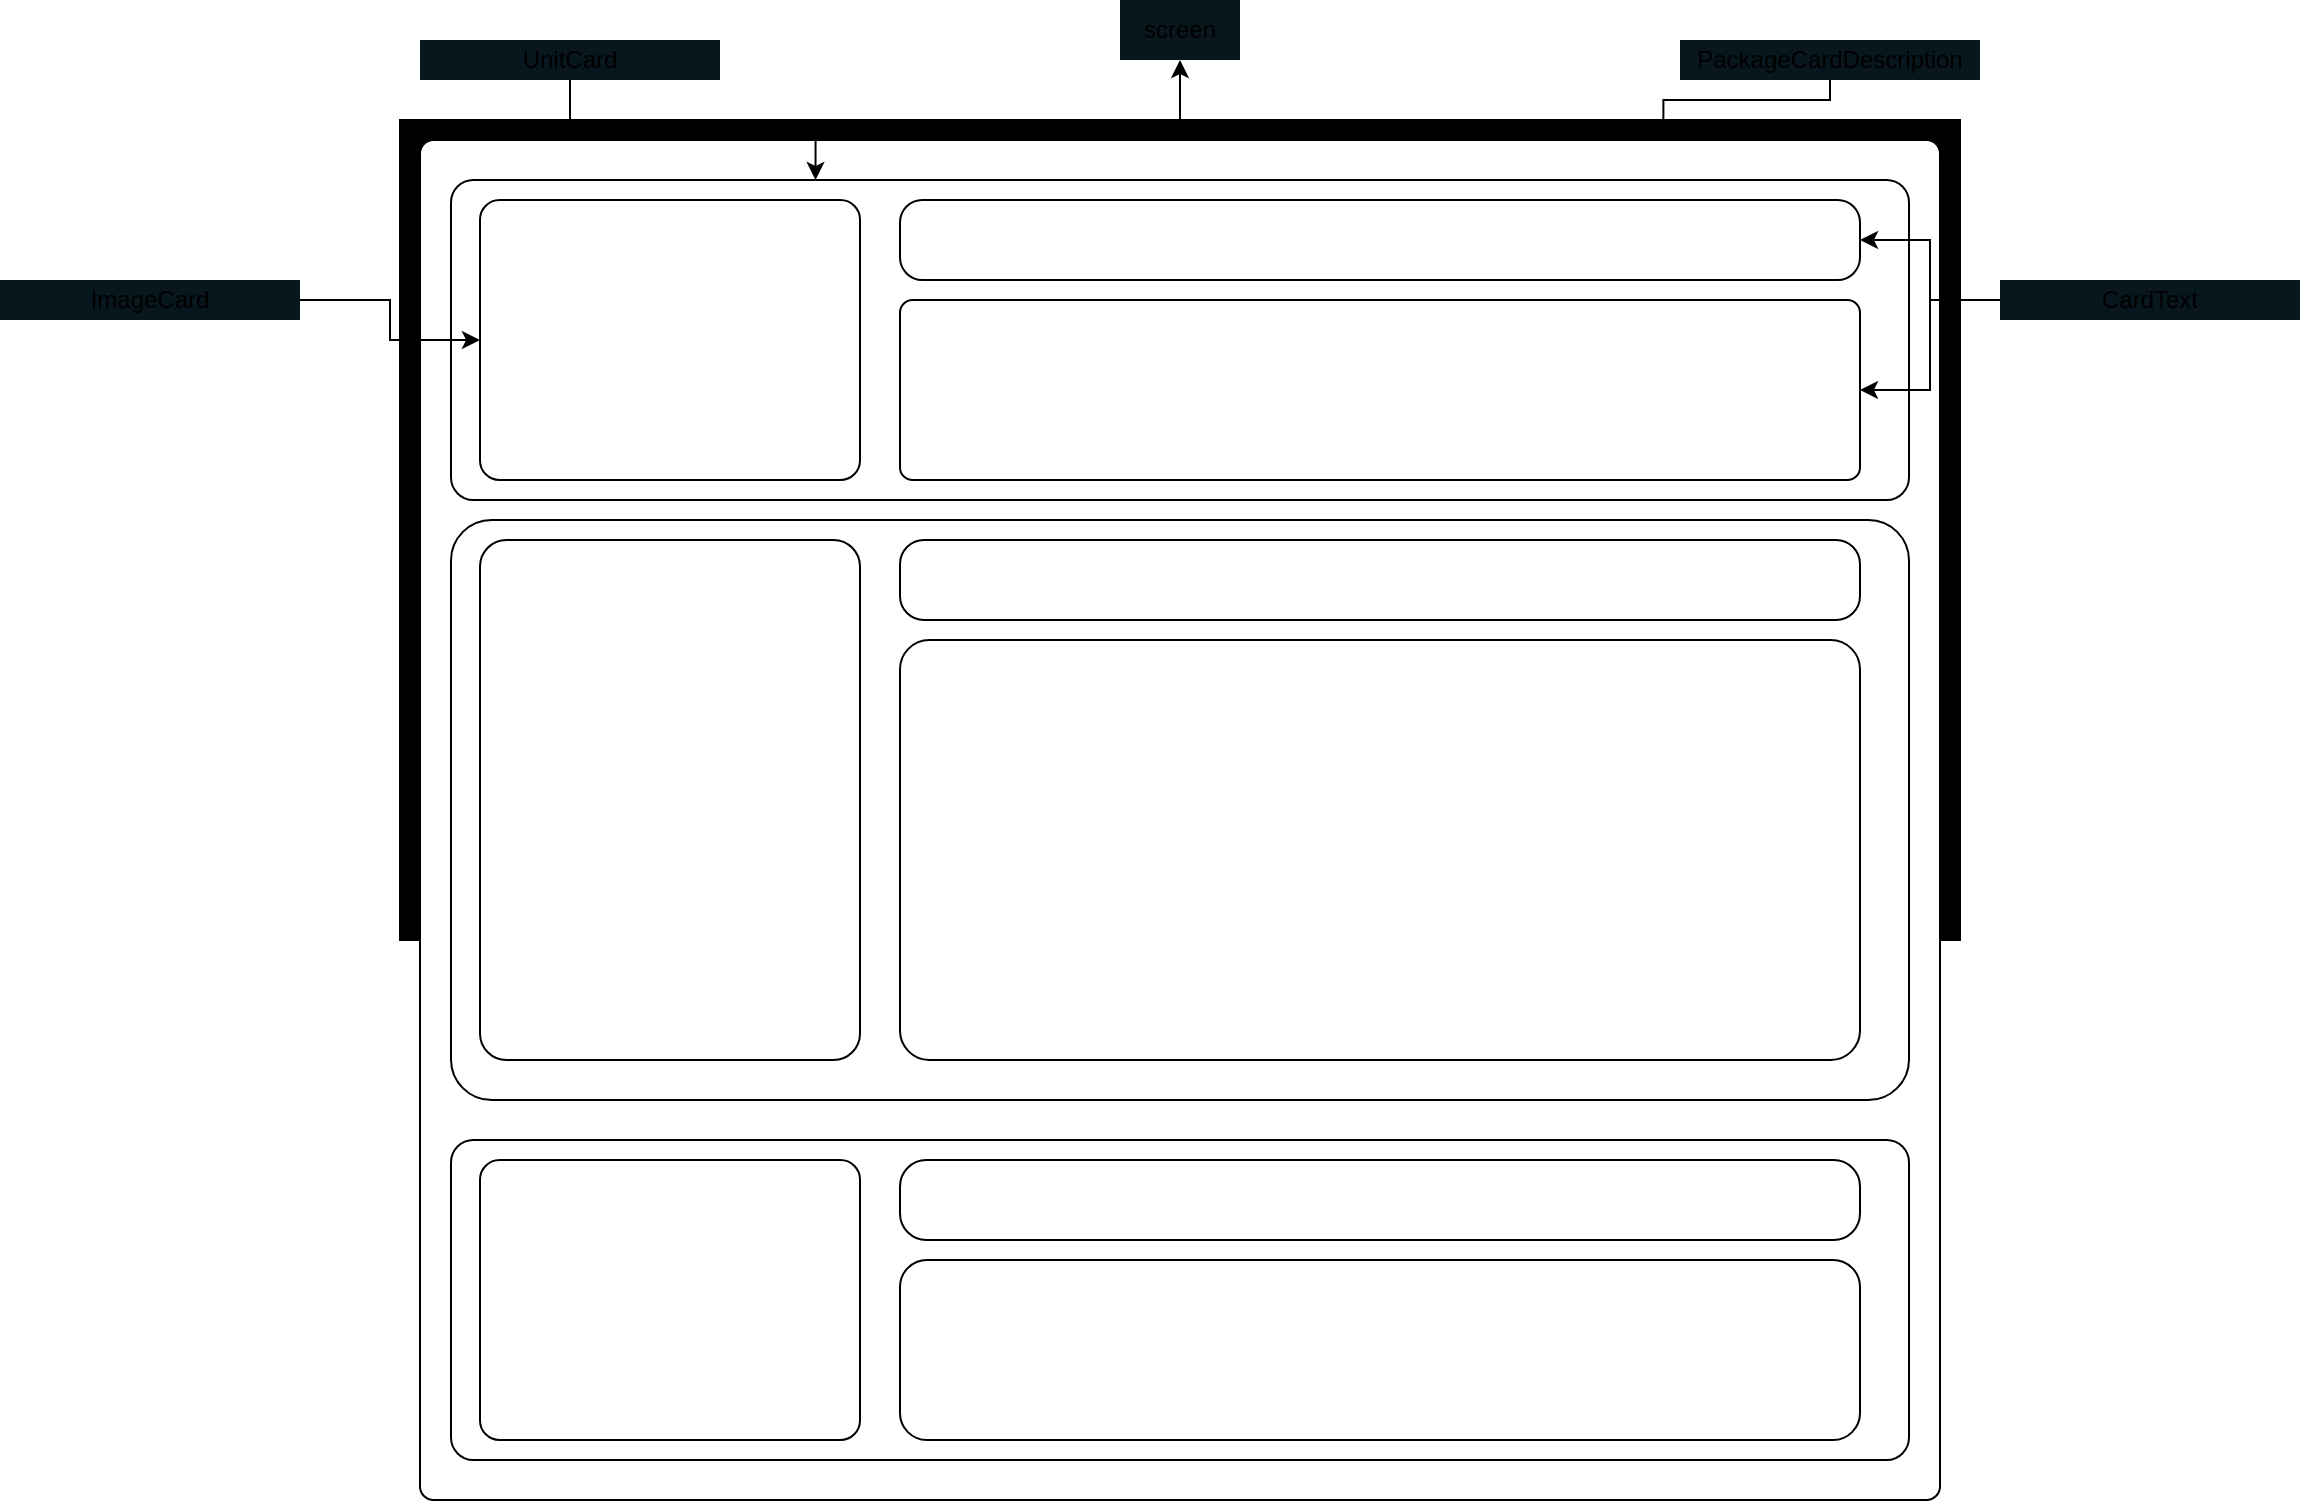 <mxfile version="21.2.8" type="device">
  <diagram name="Página-1" id="kYpK-UUNxIVd7ELNLC5e">
    <mxGraphModel dx="1980" dy="535" grid="1" gridSize="10" guides="1" tooltips="1" connect="1" arrows="1" fold="1" page="1" pageScale="1" pageWidth="827" pageHeight="1169" math="0" shadow="0">
      <root>
        <mxCell id="0" />
        <mxCell id="1" parent="0" />
        <mxCell id="QUuMtB_H9kEgkd_Vems0-22" style="edgeStyle=orthogonalEdgeStyle;rounded=0;orthogonalLoop=1;jettySize=auto;html=1;" edge="1" parent="1" source="QUuMtB_H9kEgkd_Vems0-3" target="QUuMtB_H9kEgkd_Vems0-21">
          <mxGeometry relative="1" as="geometry" />
        </mxCell>
        <mxCell id="QUuMtB_H9kEgkd_Vems0-3" value="" style="rounded=0;whiteSpace=wrap;html=1;fillColor=#00000;" vertex="1" parent="1">
          <mxGeometry x="20" y="70" width="780" height="410" as="geometry" />
        </mxCell>
        <mxCell id="QUuMtB_H9kEgkd_Vems0-4" value="" style="rounded=1;whiteSpace=wrap;html=1;arcSize=1;" vertex="1" parent="1">
          <mxGeometry x="30" y="80" width="760" height="680" as="geometry" />
        </mxCell>
        <mxCell id="QUuMtB_H9kEgkd_Vems0-5" value="" style="rounded=1;whiteSpace=wrap;html=1;arcSize=7;" vertex="1" parent="1">
          <mxGeometry x="45.5" y="100" width="729" height="160" as="geometry" />
        </mxCell>
        <mxCell id="QUuMtB_H9kEgkd_Vems0-7" value="" style="rounded=1;whiteSpace=wrap;html=1;arcSize=7;" vertex="1" parent="1">
          <mxGeometry x="60" y="110" width="190" height="140" as="geometry" />
        </mxCell>
        <mxCell id="QUuMtB_H9kEgkd_Vems0-8" value="" style="rounded=1;whiteSpace=wrap;html=1;arcSize=28;" vertex="1" parent="1">
          <mxGeometry x="270" y="110" width="480" height="40" as="geometry" />
        </mxCell>
        <mxCell id="QUuMtB_H9kEgkd_Vems0-9" value="" style="rounded=1;whiteSpace=wrap;html=1;arcSize=7;" vertex="1" parent="1">
          <mxGeometry x="270" y="160" width="480" height="90" as="geometry" />
        </mxCell>
        <mxCell id="QUuMtB_H9kEgkd_Vems0-10" value="" style="rounded=1;whiteSpace=wrap;html=1;arcSize=7;" vertex="1" parent="1">
          <mxGeometry x="45.5" y="270" width="729" height="290" as="geometry" />
        </mxCell>
        <mxCell id="QUuMtB_H9kEgkd_Vems0-12" value="" style="rounded=1;whiteSpace=wrap;html=1;arcSize=7;" vertex="1" parent="1">
          <mxGeometry x="60" y="280" width="190" height="260" as="geometry" />
        </mxCell>
        <mxCell id="QUuMtB_H9kEgkd_Vems0-13" value="" style="rounded=1;whiteSpace=wrap;html=1;arcSize=30;" vertex="1" parent="1">
          <mxGeometry x="270" y="280" width="480" height="40" as="geometry" />
        </mxCell>
        <mxCell id="QUuMtB_H9kEgkd_Vems0-14" value="" style="rounded=1;whiteSpace=wrap;html=1;arcSize=7;" vertex="1" parent="1">
          <mxGeometry x="270" y="330" width="480" height="210" as="geometry" />
        </mxCell>
        <mxCell id="QUuMtB_H9kEgkd_Vems0-15" value="" style="rounded=1;whiteSpace=wrap;html=1;arcSize=7;" vertex="1" parent="1">
          <mxGeometry x="45.5" y="580" width="729" height="160" as="geometry" />
        </mxCell>
        <mxCell id="QUuMtB_H9kEgkd_Vems0-17" value="" style="rounded=1;whiteSpace=wrap;html=1;arcSize=7;" vertex="1" parent="1">
          <mxGeometry x="60" y="590" width="190" height="140" as="geometry" />
        </mxCell>
        <mxCell id="QUuMtB_H9kEgkd_Vems0-18" value="" style="rounded=1;whiteSpace=wrap;html=1;arcSize=33;" vertex="1" parent="1">
          <mxGeometry x="270" y="590" width="480" height="40" as="geometry" />
        </mxCell>
        <mxCell id="QUuMtB_H9kEgkd_Vems0-19" value="" style="rounded=1;whiteSpace=wrap;html=1;arcSize=15;" vertex="1" parent="1">
          <mxGeometry x="270" y="640" width="480" height="90" as="geometry" />
        </mxCell>
        <mxCell id="QUuMtB_H9kEgkd_Vems0-21" value="screen" style="text;html=1;strokeColor=none;fillColor=#08161D;align=center;verticalAlign=middle;whiteSpace=wrap;rounded=0;" vertex="1" parent="1">
          <mxGeometry x="380" y="10" width="60" height="30" as="geometry" />
        </mxCell>
        <mxCell id="QUuMtB_H9kEgkd_Vems0-25" style="edgeStyle=orthogonalEdgeStyle;rounded=0;orthogonalLoop=1;jettySize=auto;html=1;exitX=0.5;exitY=1;exitDx=0;exitDy=0;entryX=0.818;entryY=-0.001;entryDx=0;entryDy=0;entryPerimeter=0;" edge="1" parent="1" source="QUuMtB_H9kEgkd_Vems0-23" target="QUuMtB_H9kEgkd_Vems0-4">
          <mxGeometry relative="1" as="geometry">
            <Array as="points">
              <mxPoint x="735" y="60" />
              <mxPoint x="652" y="60" />
            </Array>
          </mxGeometry>
        </mxCell>
        <mxCell id="QUuMtB_H9kEgkd_Vems0-23" value="PackageCardDescription" style="text;html=1;strokeColor=none;fillColor=#08161D;align=center;verticalAlign=middle;whiteSpace=wrap;rounded=0;" vertex="1" parent="1">
          <mxGeometry x="660" y="30" width="150" height="20" as="geometry" />
        </mxCell>
        <mxCell id="QUuMtB_H9kEgkd_Vems0-28" style="edgeStyle=orthogonalEdgeStyle;rounded=0;orthogonalLoop=1;jettySize=auto;html=1;exitX=0.5;exitY=1;exitDx=0;exitDy=0;entryX=0.25;entryY=0;entryDx=0;entryDy=0;" edge="1" parent="1" source="QUuMtB_H9kEgkd_Vems0-26" target="QUuMtB_H9kEgkd_Vems0-5">
          <mxGeometry relative="1" as="geometry" />
        </mxCell>
        <mxCell id="QUuMtB_H9kEgkd_Vems0-26" value="UnitCard" style="text;html=1;strokeColor=none;fillColor=#08161D;align=center;verticalAlign=middle;whiteSpace=wrap;rounded=0;" vertex="1" parent="1">
          <mxGeometry x="30" y="30" width="150" height="20" as="geometry" />
        </mxCell>
        <mxCell id="QUuMtB_H9kEgkd_Vems0-30" style="edgeStyle=orthogonalEdgeStyle;rounded=0;orthogonalLoop=1;jettySize=auto;html=1;entryX=1;entryY=0.5;entryDx=0;entryDy=0;" edge="1" parent="1" source="QUuMtB_H9kEgkd_Vems0-29" target="QUuMtB_H9kEgkd_Vems0-8">
          <mxGeometry relative="1" as="geometry" />
        </mxCell>
        <mxCell id="QUuMtB_H9kEgkd_Vems0-31" style="edgeStyle=orthogonalEdgeStyle;rounded=0;orthogonalLoop=1;jettySize=auto;html=1;entryX=1;entryY=0.5;entryDx=0;entryDy=0;" edge="1" parent="1" source="QUuMtB_H9kEgkd_Vems0-29" target="QUuMtB_H9kEgkd_Vems0-9">
          <mxGeometry relative="1" as="geometry" />
        </mxCell>
        <mxCell id="QUuMtB_H9kEgkd_Vems0-29" value="CardText" style="text;html=1;strokeColor=none;fillColor=#08161D;align=center;verticalAlign=middle;whiteSpace=wrap;rounded=0;" vertex="1" parent="1">
          <mxGeometry x="820" y="150" width="150" height="20" as="geometry" />
        </mxCell>
        <mxCell id="QUuMtB_H9kEgkd_Vems0-33" style="edgeStyle=orthogonalEdgeStyle;rounded=0;orthogonalLoop=1;jettySize=auto;html=1;entryX=0;entryY=0.5;entryDx=0;entryDy=0;" edge="1" parent="1" source="QUuMtB_H9kEgkd_Vems0-32" target="QUuMtB_H9kEgkd_Vems0-7">
          <mxGeometry relative="1" as="geometry" />
        </mxCell>
        <mxCell id="QUuMtB_H9kEgkd_Vems0-32" value="ImageCard" style="text;html=1;strokeColor=none;fillColor=#08161D;align=center;verticalAlign=middle;whiteSpace=wrap;rounded=0;" vertex="1" parent="1">
          <mxGeometry x="-180" y="150" width="150" height="20" as="geometry" />
        </mxCell>
      </root>
    </mxGraphModel>
  </diagram>
</mxfile>
